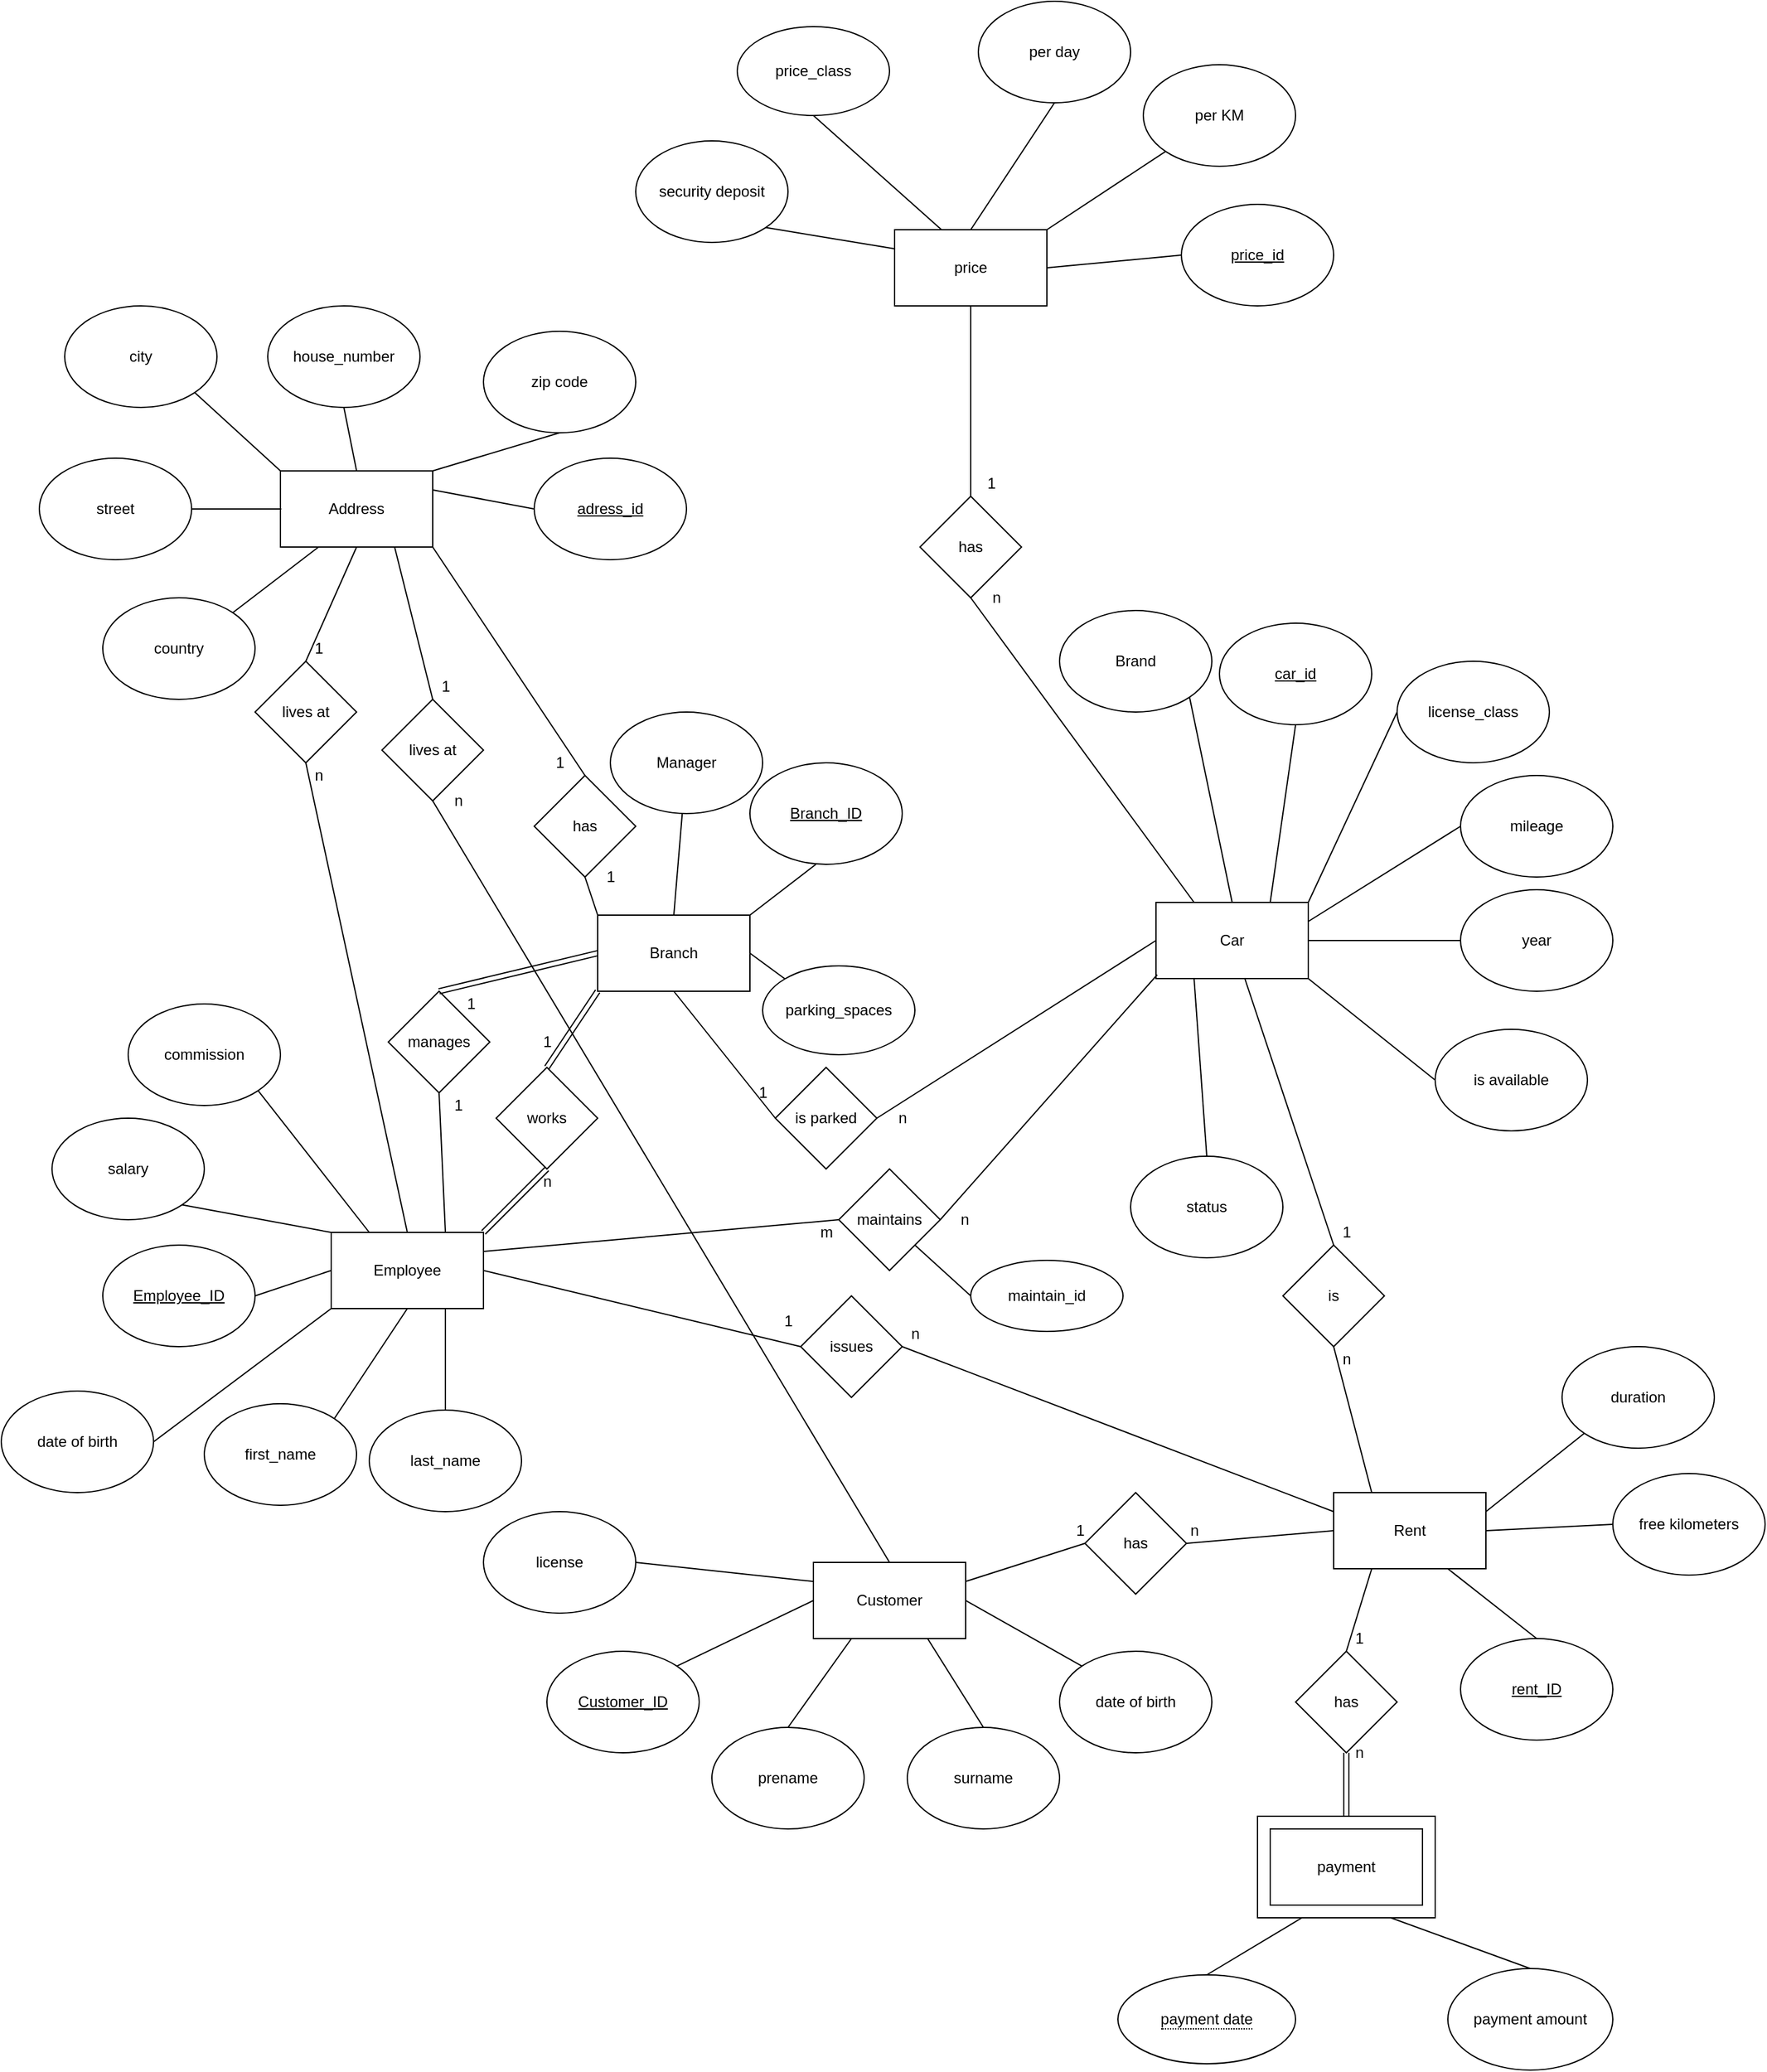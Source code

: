 <mxfile>
    <diagram id="6nmVOqlGoc7F-XEukehm" name="Page-1">
        <mxGraphModel dx="1759" dy="1827" grid="1" gridSize="10" guides="1" tooltips="1" connect="1" arrows="1" fold="1" page="1" pageScale="1" pageWidth="827" pageHeight="1169" math="0" shadow="0">
            <root>
                <mxCell id="0"/>
                <mxCell id="1" parent="0"/>
                <mxCell id="iHAO1y8B95vVcQq13k_9-2" value="" style="rounded=0;whiteSpace=wrap;html=1;" parent="1" vertex="1">
                    <mxGeometry x="620" y="910" width="140" height="80" as="geometry"/>
                </mxCell>
                <mxCell id="l9egmBFNPaogetp_7aR3-1" value="Car" style="rounded=0;whiteSpace=wrap;html=1;" parent="1" vertex="1">
                    <mxGeometry x="540" y="190" width="120" height="60" as="geometry"/>
                </mxCell>
                <mxCell id="l9egmBFNPaogetp_7aR3-2" value="&lt;u&gt;car_id&lt;/u&gt;" style="ellipse;whiteSpace=wrap;html=1;" parent="1" vertex="1">
                    <mxGeometry x="590" y="-30" width="120" height="80" as="geometry"/>
                </mxCell>
                <mxCell id="l9egmBFNPaogetp_7aR3-3" value="" style="endArrow=none;html=1;entryX=0.75;entryY=0;entryDx=0;entryDy=0;exitX=0.5;exitY=1;exitDx=0;exitDy=0;" parent="1" source="l9egmBFNPaogetp_7aR3-2" target="l9egmBFNPaogetp_7aR3-1" edge="1">
                    <mxGeometry width="50" height="50" relative="1" as="geometry">
                        <mxPoint x="390" y="420" as="sourcePoint"/>
                        <mxPoint x="440" y="370" as="targetPoint"/>
                    </mxGeometry>
                </mxCell>
                <mxCell id="l9egmBFNPaogetp_7aR3-4" value="Brand" style="ellipse;whiteSpace=wrap;html=1;" parent="1" vertex="1">
                    <mxGeometry x="464" y="-40" width="120" height="80" as="geometry"/>
                </mxCell>
                <mxCell id="l9egmBFNPaogetp_7aR3-5" value="" style="endArrow=none;html=1;entryX=0.5;entryY=0;entryDx=0;entryDy=0;exitX=1;exitY=1;exitDx=0;exitDy=0;" parent="1" source="l9egmBFNPaogetp_7aR3-4" target="l9egmBFNPaogetp_7aR3-1" edge="1">
                    <mxGeometry width="50" height="50" relative="1" as="geometry">
                        <mxPoint x="250" y="420" as="sourcePoint"/>
                        <mxPoint x="600" y="190" as="targetPoint"/>
                    </mxGeometry>
                </mxCell>
                <mxCell id="l9egmBFNPaogetp_7aR3-6" value="license_class" style="ellipse;whiteSpace=wrap;html=1;" parent="1" vertex="1">
                    <mxGeometry x="730" width="120" height="80" as="geometry"/>
                </mxCell>
                <mxCell id="l9egmBFNPaogetp_7aR3-7" value="is available" style="ellipse;whiteSpace=wrap;html=1;" parent="1" vertex="1">
                    <mxGeometry x="760" y="290" width="120" height="80" as="geometry"/>
                </mxCell>
                <mxCell id="l9egmBFNPaogetp_7aR3-8" value="mileage" style="ellipse;whiteSpace=wrap;html=1;" parent="1" vertex="1">
                    <mxGeometry x="780" y="90" width="120" height="80" as="geometry"/>
                </mxCell>
                <mxCell id="l9egmBFNPaogetp_7aR3-9" value="year" style="ellipse;whiteSpace=wrap;html=1;" parent="1" vertex="1">
                    <mxGeometry x="780" y="180" width="120" height="80" as="geometry"/>
                </mxCell>
                <mxCell id="l9egmBFNPaogetp_7aR3-13" value="" style="endArrow=none;html=1;exitX=0;exitY=0.5;exitDx=0;exitDy=0;entryX=1;entryY=0.25;entryDx=0;entryDy=0;" parent="1" source="l9egmBFNPaogetp_7aR3-8" target="l9egmBFNPaogetp_7aR3-1" edge="1">
                    <mxGeometry width="50" height="50" relative="1" as="geometry">
                        <mxPoint x="470" y="230" as="sourcePoint"/>
                        <mxPoint x="520" y="180" as="targetPoint"/>
                    </mxGeometry>
                </mxCell>
                <mxCell id="l9egmBFNPaogetp_7aR3-15" value="" style="endArrow=none;html=1;exitX=1;exitY=0;exitDx=0;exitDy=0;entryX=0;entryY=0.5;entryDx=0;entryDy=0;" parent="1" source="l9egmBFNPaogetp_7aR3-1" target="l9egmBFNPaogetp_7aR3-6" edge="1">
                    <mxGeometry width="50" height="50" relative="1" as="geometry">
                        <mxPoint x="670" y="200" as="sourcePoint"/>
                        <mxPoint x="720" y="150" as="targetPoint"/>
                    </mxGeometry>
                </mxCell>
                <mxCell id="l9egmBFNPaogetp_7aR3-17" value="" style="endArrow=none;html=1;entryX=0;entryY=0.5;entryDx=0;entryDy=0;exitX=1;exitY=1;exitDx=0;exitDy=0;" parent="1" source="l9egmBFNPaogetp_7aR3-1" target="l9egmBFNPaogetp_7aR3-7" edge="1">
                    <mxGeometry width="50" height="50" relative="1" as="geometry">
                        <mxPoint x="610" y="310" as="sourcePoint"/>
                        <mxPoint x="660" y="260" as="targetPoint"/>
                    </mxGeometry>
                </mxCell>
                <mxCell id="l9egmBFNPaogetp_7aR3-19" value="" style="endArrow=none;html=1;exitX=0;exitY=0.5;exitDx=0;exitDy=0;entryX=1;entryY=0.5;entryDx=0;entryDy=0;" parent="1" source="l9egmBFNPaogetp_7aR3-9" target="l9egmBFNPaogetp_7aR3-1" edge="1">
                    <mxGeometry width="50" height="50" relative="1" as="geometry">
                        <mxPoint x="760" y="230" as="sourcePoint"/>
                        <mxPoint x="700" y="240" as="targetPoint"/>
                    </mxGeometry>
                </mxCell>
                <mxCell id="l9egmBFNPaogetp_7aR3-22" value="Customer" style="rounded=0;whiteSpace=wrap;html=1;" parent="1" vertex="1">
                    <mxGeometry x="270" y="710" width="120" height="60" as="geometry"/>
                </mxCell>
                <mxCell id="l9egmBFNPaogetp_7aR3-24" value="Address" style="rounded=0;whiteSpace=wrap;html=1;" parent="1" vertex="1">
                    <mxGeometry x="-150" y="-150" width="120" height="60" as="geometry"/>
                </mxCell>
                <mxCell id="l9egmBFNPaogetp_7aR3-25" value="lives at" style="rhombus;whiteSpace=wrap;html=1;" parent="1" vertex="1">
                    <mxGeometry x="-70" y="30" width="80" height="80" as="geometry"/>
                </mxCell>
                <mxCell id="l9egmBFNPaogetp_7aR3-26" value="" style="endArrow=none;html=1;exitX=0.75;exitY=1;exitDx=0;exitDy=0;entryX=0.5;entryY=0;entryDx=0;entryDy=0;" parent="1" source="l9egmBFNPaogetp_7aR3-24" target="l9egmBFNPaogetp_7aR3-25" edge="1">
                    <mxGeometry width="50" height="50" relative="1" as="geometry">
                        <mxPoint x="-90" as="sourcePoint"/>
                        <mxPoint x="-40" y="-50" as="targetPoint"/>
                    </mxGeometry>
                </mxCell>
                <mxCell id="l9egmBFNPaogetp_7aR3-27" value="" style="endArrow=none;html=1;entryX=0.5;entryY=1;entryDx=0;entryDy=0;exitX=0.5;exitY=0;exitDx=0;exitDy=0;" parent="1" source="l9egmBFNPaogetp_7aR3-22" target="l9egmBFNPaogetp_7aR3-25" edge="1">
                    <mxGeometry width="50" height="50" relative="1" as="geometry">
                        <mxPoint x="70" y="500" as="sourcePoint"/>
                        <mxPoint x="120" y="450" as="targetPoint"/>
                    </mxGeometry>
                </mxCell>
                <mxCell id="l9egmBFNPaogetp_7aR3-28" value="city" style="ellipse;whiteSpace=wrap;html=1;" parent="1" vertex="1">
                    <mxGeometry x="-320" y="-280" width="120" height="80" as="geometry"/>
                </mxCell>
                <mxCell id="l9egmBFNPaogetp_7aR3-29" value="house_number" style="ellipse;whiteSpace=wrap;html=1;" parent="1" vertex="1">
                    <mxGeometry x="-160" y="-280" width="120" height="80" as="geometry"/>
                </mxCell>
                <mxCell id="l9egmBFNPaogetp_7aR3-30" value="street" style="ellipse;whiteSpace=wrap;html=1;" parent="1" vertex="1">
                    <mxGeometry x="-340" y="-160" width="120" height="80" as="geometry"/>
                </mxCell>
                <mxCell id="l9egmBFNPaogetp_7aR3-31" value="country" style="ellipse;whiteSpace=wrap;html=1;" parent="1" vertex="1">
                    <mxGeometry x="-290" y="-50" width="120" height="80" as="geometry"/>
                </mxCell>
                <mxCell id="l9egmBFNPaogetp_7aR3-32" value="zip code" style="ellipse;whiteSpace=wrap;html=1;" parent="1" vertex="1">
                    <mxGeometry x="10" y="-260" width="120" height="80" as="geometry"/>
                </mxCell>
                <mxCell id="l9egmBFNPaogetp_7aR3-33" value="" style="endArrow=none;html=1;exitX=1;exitY=1;exitDx=0;exitDy=0;entryX=0;entryY=0;entryDx=0;entryDy=0;" parent="1" source="l9egmBFNPaogetp_7aR3-28" target="l9egmBFNPaogetp_7aR3-24" edge="1">
                    <mxGeometry width="50" height="50" relative="1" as="geometry">
                        <mxPoint x="-190" y="-140" as="sourcePoint"/>
                        <mxPoint x="-140" y="-190" as="targetPoint"/>
                    </mxGeometry>
                </mxCell>
                <mxCell id="l9egmBFNPaogetp_7aR3-34" value="" style="endArrow=none;html=1;exitX=0.5;exitY=1;exitDx=0;exitDy=0;entryX=0.5;entryY=0;entryDx=0;entryDy=0;" parent="1" source="l9egmBFNPaogetp_7aR3-29" target="l9egmBFNPaogetp_7aR3-24" edge="1">
                    <mxGeometry width="50" height="50" relative="1" as="geometry">
                        <mxPoint x="20" y="-90" as="sourcePoint"/>
                        <mxPoint x="70" y="-140" as="targetPoint"/>
                    </mxGeometry>
                </mxCell>
                <mxCell id="l9egmBFNPaogetp_7aR3-35" value="" style="endArrow=none;html=1;exitX=1;exitY=0;exitDx=0;exitDy=0;entryX=0.5;entryY=1;entryDx=0;entryDy=0;" parent="1" source="l9egmBFNPaogetp_7aR3-24" target="l9egmBFNPaogetp_7aR3-32" edge="1">
                    <mxGeometry width="50" height="50" relative="1" as="geometry">
                        <mxPoint x="20" y="-90" as="sourcePoint"/>
                        <mxPoint x="70" y="-140" as="targetPoint"/>
                    </mxGeometry>
                </mxCell>
                <mxCell id="l9egmBFNPaogetp_7aR3-36" value="" style="endArrow=none;html=1;" parent="1" source="l9egmBFNPaogetp_7aR3-30" edge="1">
                    <mxGeometry width="50" height="50" relative="1" as="geometry">
                        <mxPoint x="-220" y="-70" as="sourcePoint"/>
                        <mxPoint x="-149.289" y="-120" as="targetPoint"/>
                    </mxGeometry>
                </mxCell>
                <mxCell id="l9egmBFNPaogetp_7aR3-37" value="" style="endArrow=none;html=1;exitX=1;exitY=0;exitDx=0;exitDy=0;entryX=0.25;entryY=1;entryDx=0;entryDy=0;" parent="1" source="l9egmBFNPaogetp_7aR3-31" target="l9egmBFNPaogetp_7aR3-24" edge="1">
                    <mxGeometry width="50" height="50" relative="1" as="geometry">
                        <mxPoint x="-180" y="-30" as="sourcePoint"/>
                        <mxPoint x="-130" y="-80" as="targetPoint"/>
                    </mxGeometry>
                </mxCell>
                <mxCell id="l9egmBFNPaogetp_7aR3-38" value="&lt;u&gt;Customer_ID&lt;/u&gt;" style="ellipse;whiteSpace=wrap;html=1;" parent="1" vertex="1">
                    <mxGeometry x="60" y="780" width="120" height="80" as="geometry"/>
                </mxCell>
                <mxCell id="l9egmBFNPaogetp_7aR3-39" value="" style="endArrow=none;html=1;exitX=1;exitY=0;exitDx=0;exitDy=0;entryX=0;entryY=0.5;entryDx=0;entryDy=0;" parent="1" source="l9egmBFNPaogetp_7aR3-38" target="l9egmBFNPaogetp_7aR3-22" edge="1">
                    <mxGeometry width="50" height="50" relative="1" as="geometry">
                        <mxPoint x="160" y="760" as="sourcePoint"/>
                        <mxPoint x="210" y="710" as="targetPoint"/>
                    </mxGeometry>
                </mxCell>
                <mxCell id="l9egmBFNPaogetp_7aR3-40" value="prename" style="ellipse;whiteSpace=wrap;html=1;" parent="1" vertex="1">
                    <mxGeometry x="190" y="840" width="120" height="80" as="geometry"/>
                </mxCell>
                <mxCell id="l9egmBFNPaogetp_7aR3-41" value="surname" style="ellipse;whiteSpace=wrap;html=1;" parent="1" vertex="1">
                    <mxGeometry x="344" y="840" width="120" height="80" as="geometry"/>
                </mxCell>
                <mxCell id="l9egmBFNPaogetp_7aR3-42" value="date of birth" style="ellipse;whiteSpace=wrap;html=1;" parent="1" vertex="1">
                    <mxGeometry x="464" y="780" width="120" height="80" as="geometry"/>
                </mxCell>
                <mxCell id="l9egmBFNPaogetp_7aR3-43" value="license" style="ellipse;whiteSpace=wrap;html=1;" parent="1" vertex="1">
                    <mxGeometry x="10" y="670" width="120" height="80" as="geometry"/>
                </mxCell>
                <mxCell id="l9egmBFNPaogetp_7aR3-44" value="" style="endArrow=none;html=1;exitX=1;exitY=0.5;exitDx=0;exitDy=0;entryX=0;entryY=0.25;entryDx=0;entryDy=0;" parent="1" source="l9egmBFNPaogetp_7aR3-43" target="l9egmBFNPaogetp_7aR3-22" edge="1">
                    <mxGeometry width="50" height="50" relative="1" as="geometry">
                        <mxPoint x="170" y="740" as="sourcePoint"/>
                        <mxPoint x="220" y="690" as="targetPoint"/>
                    </mxGeometry>
                </mxCell>
                <mxCell id="l9egmBFNPaogetp_7aR3-45" value="" style="endArrow=none;html=1;exitX=0.5;exitY=0;exitDx=0;exitDy=0;entryX=0.25;entryY=1;entryDx=0;entryDy=0;" parent="1" source="l9egmBFNPaogetp_7aR3-40" target="l9egmBFNPaogetp_7aR3-22" edge="1">
                    <mxGeometry width="50" height="50" relative="1" as="geometry">
                        <mxPoint x="270" y="840" as="sourcePoint"/>
                        <mxPoint x="320" y="790" as="targetPoint"/>
                    </mxGeometry>
                </mxCell>
                <mxCell id="l9egmBFNPaogetp_7aR3-46" value="" style="endArrow=none;html=1;entryX=0.75;entryY=1;entryDx=0;entryDy=0;exitX=0.5;exitY=0;exitDx=0;exitDy=0;" parent="1" source="l9egmBFNPaogetp_7aR3-41" target="l9egmBFNPaogetp_7aR3-22" edge="1">
                    <mxGeometry width="50" height="50" relative="1" as="geometry">
                        <mxPoint x="390" y="830" as="sourcePoint"/>
                        <mxPoint x="390" y="770" as="targetPoint"/>
                    </mxGeometry>
                </mxCell>
                <mxCell id="l9egmBFNPaogetp_7aR3-47" value="" style="endArrow=none;html=1;exitX=1;exitY=0.5;exitDx=0;exitDy=0;entryX=0;entryY=0;entryDx=0;entryDy=0;" parent="1" source="l9egmBFNPaogetp_7aR3-22" target="l9egmBFNPaogetp_7aR3-42" edge="1">
                    <mxGeometry width="50" height="50" relative="1" as="geometry">
                        <mxPoint x="430" y="770" as="sourcePoint"/>
                        <mxPoint x="477.574" y="766.716" as="targetPoint"/>
                    </mxGeometry>
                </mxCell>
                <mxCell id="l9egmBFNPaogetp_7aR3-48" value="Employee" style="rounded=0;whiteSpace=wrap;html=1;" parent="1" vertex="1">
                    <mxGeometry x="-110" y="450" width="120" height="60" as="geometry"/>
                </mxCell>
                <mxCell id="l9egmBFNPaogetp_7aR3-49" value="&lt;u&gt;Employee_ID&lt;/u&gt;" style="ellipse;whiteSpace=wrap;html=1;" parent="1" vertex="1">
                    <mxGeometry x="-290" y="460" width="120" height="80" as="geometry"/>
                </mxCell>
                <mxCell id="l9egmBFNPaogetp_7aR3-50" value="" style="endArrow=none;html=1;exitX=0;exitY=0.5;exitDx=0;exitDy=0;entryX=1;entryY=0.5;entryDx=0;entryDy=0;" parent="1" source="l9egmBFNPaogetp_7aR3-48" target="l9egmBFNPaogetp_7aR3-49" edge="1">
                    <mxGeometry width="50" height="50" relative="1" as="geometry">
                        <mxPoint x="770" y="640" as="sourcePoint"/>
                        <mxPoint x="820" y="590" as="targetPoint"/>
                    </mxGeometry>
                </mxCell>
                <mxCell id="l9egmBFNPaogetp_7aR3-51" value="lives at" style="rhombus;whiteSpace=wrap;html=1;" parent="1" vertex="1">
                    <mxGeometry x="-170" width="80" height="80" as="geometry"/>
                </mxCell>
                <mxCell id="l9egmBFNPaogetp_7aR3-53" value="" style="endArrow=none;html=1;exitX=0.5;exitY=0;exitDx=0;exitDy=0;entryX=0.5;entryY=1;entryDx=0;entryDy=0;" parent="1" source="l9egmBFNPaogetp_7aR3-51" target="l9egmBFNPaogetp_7aR3-24" edge="1">
                    <mxGeometry width="50" height="50" relative="1" as="geometry">
                        <mxPoint x="-130" y="-10" as="sourcePoint"/>
                        <mxPoint x="-80" y="-60" as="targetPoint"/>
                    </mxGeometry>
                </mxCell>
                <mxCell id="l9egmBFNPaogetp_7aR3-54" value="" style="endArrow=none;html=1;exitX=0.5;exitY=0;exitDx=0;exitDy=0;entryX=0.5;entryY=1;entryDx=0;entryDy=0;" parent="1" source="l9egmBFNPaogetp_7aR3-48" target="l9egmBFNPaogetp_7aR3-51" edge="1">
                    <mxGeometry width="50" height="50" relative="1" as="geometry">
                        <mxPoint x="-130" y="160" as="sourcePoint"/>
                        <mxPoint x="-70" y="120" as="targetPoint"/>
                    </mxGeometry>
                </mxCell>
                <mxCell id="l9egmBFNPaogetp_7aR3-55" value="first_name" style="ellipse;whiteSpace=wrap;html=1;" parent="1" vertex="1">
                    <mxGeometry x="-210" y="585" width="120" height="80" as="geometry"/>
                </mxCell>
                <mxCell id="l9egmBFNPaogetp_7aR3-56" value="last_name" style="ellipse;whiteSpace=wrap;html=1;" parent="1" vertex="1">
                    <mxGeometry x="-80" y="590" width="120" height="80" as="geometry"/>
                </mxCell>
                <mxCell id="l9egmBFNPaogetp_7aR3-57" value="" style="endArrow=none;html=1;exitX=1;exitY=0;exitDx=0;exitDy=0;entryX=0.5;entryY=1;entryDx=0;entryDy=0;" parent="1" source="l9egmBFNPaogetp_7aR3-55" target="l9egmBFNPaogetp_7aR3-48" edge="1">
                    <mxGeometry width="50" height="50" relative="1" as="geometry">
                        <mxPoint x="-140" y="570" as="sourcePoint"/>
                        <mxPoint x="-90" y="520" as="targetPoint"/>
                    </mxGeometry>
                </mxCell>
                <mxCell id="l9egmBFNPaogetp_7aR3-58" value="" style="endArrow=none;html=1;entryX=0.75;entryY=1;entryDx=0;entryDy=0;exitX=0.5;exitY=0;exitDx=0;exitDy=0;" parent="1" source="l9egmBFNPaogetp_7aR3-56" target="l9egmBFNPaogetp_7aR3-48" edge="1">
                    <mxGeometry width="50" height="50" relative="1" as="geometry">
                        <mxPoint x="-60" y="630" as="sourcePoint"/>
                        <mxPoint x="-20" y="570" as="targetPoint"/>
                    </mxGeometry>
                </mxCell>
                <mxCell id="l9egmBFNPaogetp_7aR3-59" value="status" style="ellipse;whiteSpace=wrap;html=1;" parent="1" vertex="1">
                    <mxGeometry x="520" y="390" width="120" height="80" as="geometry"/>
                </mxCell>
                <mxCell id="l9egmBFNPaogetp_7aR3-60" value="" style="endArrow=none;html=1;entryX=0.25;entryY=1;entryDx=0;entryDy=0;exitX=0.5;exitY=0;exitDx=0;exitDy=0;" parent="1" source="l9egmBFNPaogetp_7aR3-59" target="l9egmBFNPaogetp_7aR3-1" edge="1">
                    <mxGeometry width="50" height="50" relative="1" as="geometry">
                        <mxPoint x="490" y="360" as="sourcePoint"/>
                        <mxPoint x="540" y="310" as="targetPoint"/>
                    </mxGeometry>
                </mxCell>
                <mxCell id="l9egmBFNPaogetp_7aR3-65" value="Branch" style="rounded=0;whiteSpace=wrap;html=1;" parent="1" vertex="1">
                    <mxGeometry x="100" y="200" width="120" height="60" as="geometry"/>
                </mxCell>
                <mxCell id="l9egmBFNPaogetp_7aR3-66" value="&lt;u&gt;Branch_ID&lt;/u&gt;" style="ellipse;whiteSpace=wrap;html=1;" parent="1" vertex="1">
                    <mxGeometry x="220" y="80" width="120" height="80" as="geometry"/>
                </mxCell>
                <mxCell id="l9egmBFNPaogetp_7aR3-67" value="Manager" style="ellipse;whiteSpace=wrap;html=1;" parent="1" vertex="1">
                    <mxGeometry x="110" y="40" width="120" height="80" as="geometry"/>
                </mxCell>
                <mxCell id="l9egmBFNPaogetp_7aR3-68" value="has" style="rhombus;whiteSpace=wrap;html=1;" parent="1" vertex="1">
                    <mxGeometry x="50" y="90" width="80" height="80" as="geometry"/>
                </mxCell>
                <mxCell id="l9egmBFNPaogetp_7aR3-70" value="" style="endArrow=none;html=1;exitX=1;exitY=1;exitDx=0;exitDy=0;entryX=0.5;entryY=0;entryDx=0;entryDy=0;" parent="1" source="l9egmBFNPaogetp_7aR3-24" target="l9egmBFNPaogetp_7aR3-68" edge="1">
                    <mxGeometry width="50" height="50" relative="1" as="geometry">
                        <mxPoint x="140" as="sourcePoint"/>
                        <mxPoint x="190" y="-50" as="targetPoint"/>
                    </mxGeometry>
                </mxCell>
                <mxCell id="l9egmBFNPaogetp_7aR3-71" value="" style="endArrow=none;html=1;entryX=0.433;entryY=1;entryDx=0;entryDy=0;entryPerimeter=0;exitX=1;exitY=0;exitDx=0;exitDy=0;" parent="1" source="l9egmBFNPaogetp_7aR3-65" target="l9egmBFNPaogetp_7aR3-66" edge="1">
                    <mxGeometry width="50" height="50" relative="1" as="geometry">
                        <mxPoint x="260" y="250" as="sourcePoint"/>
                        <mxPoint x="310" y="200" as="targetPoint"/>
                    </mxGeometry>
                </mxCell>
                <mxCell id="l9egmBFNPaogetp_7aR3-72" value="" style="endArrow=none;html=1;exitX=0.5;exitY=0;exitDx=0;exitDy=0;" parent="1" source="l9egmBFNPaogetp_7aR3-65" target="l9egmBFNPaogetp_7aR3-67" edge="1">
                    <mxGeometry width="50" height="50" relative="1" as="geometry">
                        <mxPoint x="40" y="220" as="sourcePoint"/>
                        <mxPoint x="90" y="170" as="targetPoint"/>
                    </mxGeometry>
                </mxCell>
                <mxCell id="l9egmBFNPaogetp_7aR3-73" value="is parked" style="rhombus;whiteSpace=wrap;html=1;" parent="1" vertex="1">
                    <mxGeometry x="240" y="320" width="80" height="80" as="geometry"/>
                </mxCell>
                <mxCell id="l9egmBFNPaogetp_7aR3-76" value="Rent" style="rounded=0;whiteSpace=wrap;html=1;" parent="1" vertex="1">
                    <mxGeometry x="680" y="655" width="120" height="60" as="geometry"/>
                </mxCell>
                <mxCell id="l9egmBFNPaogetp_7aR3-77" value="&lt;u&gt;rent_ID&lt;/u&gt;" style="ellipse;whiteSpace=wrap;html=1;" parent="1" vertex="1">
                    <mxGeometry x="780" y="770" width="120" height="80" as="geometry"/>
                </mxCell>
                <mxCell id="l9egmBFNPaogetp_7aR3-78" value="free kilometers" style="ellipse;whiteSpace=wrap;html=1;" parent="1" vertex="1">
                    <mxGeometry x="900" y="640" width="120" height="80" as="geometry"/>
                </mxCell>
                <mxCell id="l9egmBFNPaogetp_7aR3-80" value="duration" style="ellipse;whiteSpace=wrap;html=1;" parent="1" vertex="1">
                    <mxGeometry x="860" y="540" width="120" height="80" as="geometry"/>
                </mxCell>
                <mxCell id="l9egmBFNPaogetp_7aR3-83" value="" style="endArrow=none;html=1;entryX=0.75;entryY=1;entryDx=0;entryDy=0;exitX=0.5;exitY=0;exitDx=0;exitDy=0;" parent="1" source="l9egmBFNPaogetp_7aR3-77" target="l9egmBFNPaogetp_7aR3-76" edge="1">
                    <mxGeometry width="50" height="50" relative="1" as="geometry">
                        <mxPoint x="740" y="790" as="sourcePoint"/>
                        <mxPoint x="775" y="725" as="targetPoint"/>
                    </mxGeometry>
                </mxCell>
                <mxCell id="l9egmBFNPaogetp_7aR3-85" value="" style="endArrow=none;html=1;exitX=1;exitY=0.5;exitDx=0;exitDy=0;entryX=0;entryY=0.5;entryDx=0;entryDy=0;" parent="1" source="l9egmBFNPaogetp_7aR3-76" target="l9egmBFNPaogetp_7aR3-78" edge="1">
                    <mxGeometry width="50" height="50" relative="1" as="geometry">
                        <mxPoint x="810" y="685" as="sourcePoint"/>
                        <mxPoint x="870" y="670" as="targetPoint"/>
                    </mxGeometry>
                </mxCell>
                <mxCell id="l9egmBFNPaogetp_7aR3-86" value="" style="endArrow=none;html=1;exitX=1;exitY=0.25;exitDx=0;exitDy=0;entryX=0;entryY=1;entryDx=0;entryDy=0;" parent="1" source="l9egmBFNPaogetp_7aR3-76" target="l9egmBFNPaogetp_7aR3-80" edge="1">
                    <mxGeometry width="50" height="50" relative="1" as="geometry">
                        <mxPoint x="810" y="665" as="sourcePoint"/>
                        <mxPoint x="870" y="620" as="targetPoint"/>
                    </mxGeometry>
                </mxCell>
                <mxCell id="ZUZz8ysNRbyNZvEP5m1B-1" value="&lt;u&gt;adress_id&lt;/u&gt;" style="ellipse;whiteSpace=wrap;html=1;" parent="1" vertex="1">
                    <mxGeometry x="50" y="-160" width="120" height="80" as="geometry"/>
                </mxCell>
                <mxCell id="ZUZz8ysNRbyNZvEP5m1B-2" value="" style="endArrow=none;html=1;exitX=1;exitY=0.25;exitDx=0;exitDy=0;entryX=0;entryY=0.5;entryDx=0;entryDy=0;" parent="1" source="l9egmBFNPaogetp_7aR3-24" target="ZUZz8ysNRbyNZvEP5m1B-1" edge="1">
                    <mxGeometry width="50" height="50" relative="1" as="geometry">
                        <mxPoint x="-10" y="-10" as="sourcePoint"/>
                        <mxPoint x="40" y="-60" as="targetPoint"/>
                    </mxGeometry>
                </mxCell>
                <mxCell id="ZUZz8ysNRbyNZvEP5m1B-8" value="n" style="text;html=1;align=center;verticalAlign=middle;resizable=0;points=[];autosize=1;" parent="1" vertex="1">
                    <mxGeometry x="330" y="350" width="20" height="20" as="geometry"/>
                </mxCell>
                <mxCell id="ZUZz8ysNRbyNZvEP5m1B-9" value="1" style="text;html=1;align=center;verticalAlign=middle;resizable=0;points=[];autosize=1;" parent="1" vertex="1">
                    <mxGeometry x="220" y="330" width="20" height="20" as="geometry"/>
                </mxCell>
                <mxCell id="ZUZz8ysNRbyNZvEP5m1B-10" value="1" style="text;html=1;align=center;verticalAlign=middle;resizable=0;points=[];autosize=1;" parent="1" vertex="1">
                    <mxGeometry x="60" y="70" width="20" height="20" as="geometry"/>
                </mxCell>
                <mxCell id="ZUZz8ysNRbyNZvEP5m1B-11" value="1" style="text;html=1;align=center;verticalAlign=middle;resizable=0;points=[];autosize=1;" parent="1" vertex="1">
                    <mxGeometry x="100" y="160" width="20" height="20" as="geometry"/>
                </mxCell>
                <mxCell id="ZUZz8ysNRbyNZvEP5m1B-14" value="n" style="text;html=1;align=center;verticalAlign=middle;resizable=0;points=[];autosize=1;" parent="1" vertex="1">
                    <mxGeometry x="-130" y="80" width="20" height="20" as="geometry"/>
                </mxCell>
                <mxCell id="ZUZz8ysNRbyNZvEP5m1B-15" value="1" style="text;html=1;align=center;verticalAlign=middle;resizable=0;points=[];autosize=1;" parent="1" vertex="1">
                    <mxGeometry x="-130" y="-20" width="20" height="20" as="geometry"/>
                </mxCell>
                <mxCell id="ZUZz8ysNRbyNZvEP5m1B-16" value="n" style="text;html=1;align=center;verticalAlign=middle;resizable=0;points=[];autosize=1;" parent="1" vertex="1">
                    <mxGeometry x="-20" y="100" width="20" height="20" as="geometry"/>
                </mxCell>
                <mxCell id="ZUZz8ysNRbyNZvEP5m1B-17" value="1" style="text;html=1;align=center;verticalAlign=middle;resizable=0;points=[];autosize=1;" parent="1" vertex="1">
                    <mxGeometry x="-30" y="10" width="20" height="20" as="geometry"/>
                </mxCell>
                <mxCell id="ZUZz8ysNRbyNZvEP5m1B-28" value="" style="endArrow=none;html=1;" parent="1" target="l9egmBFNPaogetp_7aR3-1" edge="1">
                    <mxGeometry width="50" height="50" relative="1" as="geometry">
                        <mxPoint x="680" y="460" as="sourcePoint"/>
                        <mxPoint x="680" y="300" as="targetPoint"/>
                    </mxGeometry>
                </mxCell>
                <mxCell id="ZUZz8ysNRbyNZvEP5m1B-29" value="is" style="rhombus;whiteSpace=wrap;html=1;rounded=0;shadow=0;glass=0;sketch=0;" parent="1" vertex="1">
                    <mxGeometry x="640" y="460" width="80" height="80" as="geometry"/>
                </mxCell>
                <mxCell id="ZUZz8ysNRbyNZvEP5m1B-30" value="" style="endArrow=none;html=1;entryX=0.5;entryY=1;entryDx=0;entryDy=0;exitX=0.25;exitY=0;exitDx=0;exitDy=0;" parent="1" source="l9egmBFNPaogetp_7aR3-76" target="ZUZz8ysNRbyNZvEP5m1B-29" edge="1">
                    <mxGeometry width="50" height="50" relative="1" as="geometry">
                        <mxPoint x="705" y="645" as="sourcePoint"/>
                        <mxPoint x="730" y="580" as="targetPoint"/>
                    </mxGeometry>
                </mxCell>
                <mxCell id="ZUZz8ysNRbyNZvEP5m1B-31" value="n" style="text;html=1;align=center;verticalAlign=middle;resizable=0;points=[];autosize=1;" parent="1" vertex="1">
                    <mxGeometry x="680" y="540" width="20" height="20" as="geometry"/>
                </mxCell>
                <mxCell id="ZUZz8ysNRbyNZvEP5m1B-32" value="1" style="text;html=1;align=center;verticalAlign=middle;resizable=0;points=[];autosize=1;" parent="1" vertex="1">
                    <mxGeometry x="680" y="440" width="20" height="20" as="geometry"/>
                </mxCell>
                <mxCell id="ZUZz8ysNRbyNZvEP5m1B-35" value="issues" style="rhombus;whiteSpace=wrap;html=1;rounded=0;shadow=0;glass=0;sketch=0;" parent="1" vertex="1">
                    <mxGeometry x="260" y="500" width="80" height="80" as="geometry"/>
                </mxCell>
                <mxCell id="ZUZz8ysNRbyNZvEP5m1B-36" value="" style="endArrow=none;html=1;exitX=1;exitY=0.5;exitDx=0;exitDy=0;entryX=0;entryY=0.5;entryDx=0;entryDy=0;" parent="1" source="l9egmBFNPaogetp_7aR3-48" target="ZUZz8ysNRbyNZvEP5m1B-35" edge="1">
                    <mxGeometry width="50" height="50" relative="1" as="geometry">
                        <mxPoint x="100" y="600" as="sourcePoint"/>
                        <mxPoint x="150" y="550" as="targetPoint"/>
                    </mxGeometry>
                </mxCell>
                <mxCell id="ZUZz8ysNRbyNZvEP5m1B-37" value="" style="endArrow=none;html=1;exitX=1;exitY=0.5;exitDx=0;exitDy=0;entryX=0;entryY=0.25;entryDx=0;entryDy=0;" parent="1" source="ZUZz8ysNRbyNZvEP5m1B-35" target="l9egmBFNPaogetp_7aR3-76" edge="1">
                    <mxGeometry width="50" height="50" relative="1" as="geometry">
                        <mxPoint x="390" y="610" as="sourcePoint"/>
                        <mxPoint x="670" y="665" as="targetPoint"/>
                    </mxGeometry>
                </mxCell>
                <mxCell id="ZUZz8ysNRbyNZvEP5m1B-38" value="1" style="text;html=1;align=center;verticalAlign=middle;resizable=0;points=[];autosize=1;" parent="1" vertex="1">
                    <mxGeometry x="240" y="510" width="20" height="20" as="geometry"/>
                </mxCell>
                <mxCell id="ZUZz8ysNRbyNZvEP5m1B-39" value="n" style="text;html=1;align=center;verticalAlign=middle;resizable=0;points=[];autosize=1;" parent="1" vertex="1">
                    <mxGeometry x="340" y="520" width="20" height="20" as="geometry"/>
                </mxCell>
                <mxCell id="ZUZz8ysNRbyNZvEP5m1B-40" value="" style="endArrow=none;html=1;exitX=0;exitY=0.5;exitDx=0;exitDy=0;entryX=0.5;entryY=1;entryDx=0;entryDy=0;" parent="1" source="l9egmBFNPaogetp_7aR3-73" target="l9egmBFNPaogetp_7aR3-65" edge="1">
                    <mxGeometry width="50" height="50" relative="1" as="geometry">
                        <mxPoint x="150" y="320" as="sourcePoint"/>
                        <mxPoint x="200" y="270" as="targetPoint"/>
                    </mxGeometry>
                </mxCell>
                <mxCell id="ZUZz8ysNRbyNZvEP5m1B-42" value="" style="endArrow=none;html=1;entryX=0.5;entryY=1;entryDx=0;entryDy=0;exitX=0;exitY=0;exitDx=0;exitDy=0;" parent="1" source="l9egmBFNPaogetp_7aR3-65" target="l9egmBFNPaogetp_7aR3-68" edge="1">
                    <mxGeometry width="50" height="50" relative="1" as="geometry">
                        <mxPoint x="50" y="250" as="sourcePoint"/>
                        <mxPoint x="100" y="200" as="targetPoint"/>
                    </mxGeometry>
                </mxCell>
                <mxCell id="ZUZz8ysNRbyNZvEP5m1B-43" value="works" style="rhombus;whiteSpace=wrap;html=1;rounded=0;shadow=0;glass=0;sketch=0;" parent="1" vertex="1">
                    <mxGeometry x="20" y="320" width="80" height="80" as="geometry"/>
                </mxCell>
                <mxCell id="ZUZz8ysNRbyNZvEP5m1B-46" value="n" style="text;html=1;align=center;verticalAlign=middle;resizable=0;points=[];autosize=1;" parent="1" vertex="1">
                    <mxGeometry x="50" y="400" width="20" height="20" as="geometry"/>
                </mxCell>
                <mxCell id="ZUZz8ysNRbyNZvEP5m1B-47" value="1" style="text;html=1;align=center;verticalAlign=middle;resizable=0;points=[];autosize=1;" parent="1" vertex="1">
                    <mxGeometry x="50" y="290" width="20" height="20" as="geometry"/>
                </mxCell>
                <mxCell id="l3lUAjFJ3P5t8_1JMIWJ-1" value="has" style="rhombus;whiteSpace=wrap;html=1;" parent="1" vertex="1">
                    <mxGeometry x="354" y="-130" width="80" height="80" as="geometry"/>
                </mxCell>
                <mxCell id="l3lUAjFJ3P5t8_1JMIWJ-2" value="" style="endArrow=none;html=1;entryX=0.5;entryY=1;entryDx=0;entryDy=0;exitX=0.25;exitY=0;exitDx=0;exitDy=0;" parent="1" source="l9egmBFNPaogetp_7aR3-1" target="l3lUAjFJ3P5t8_1JMIWJ-1" edge="1">
                    <mxGeometry width="50" height="50" relative="1" as="geometry">
                        <mxPoint x="410" y="50" as="sourcePoint"/>
                        <mxPoint x="460" as="targetPoint"/>
                    </mxGeometry>
                </mxCell>
                <mxCell id="l3lUAjFJ3P5t8_1JMIWJ-3" value="" style="endArrow=none;html=1;exitX=0.5;exitY=0;exitDx=0;exitDy=0;" parent="1" source="l3lUAjFJ3P5t8_1JMIWJ-1" edge="1">
                    <mxGeometry width="50" height="50" relative="1" as="geometry">
                        <mxPoint x="400" y="-140" as="sourcePoint"/>
                        <mxPoint x="394" y="-280" as="targetPoint"/>
                    </mxGeometry>
                </mxCell>
                <mxCell id="l3lUAjFJ3P5t8_1JMIWJ-4" value="price" style="rounded=0;whiteSpace=wrap;html=1;" parent="1" vertex="1">
                    <mxGeometry x="334" y="-340" width="120" height="60" as="geometry"/>
                </mxCell>
                <mxCell id="l3lUAjFJ3P5t8_1JMIWJ-5" value="&lt;u&gt;price_id&lt;/u&gt;" style="ellipse;whiteSpace=wrap;html=1;" parent="1" vertex="1">
                    <mxGeometry x="560" y="-360" width="120" height="80" as="geometry"/>
                </mxCell>
                <mxCell id="l3lUAjFJ3P5t8_1JMIWJ-6" value="" style="endArrow=none;html=1;exitX=1;exitY=0.5;exitDx=0;exitDy=0;entryX=0;entryY=0.5;entryDx=0;entryDy=0;" parent="1" source="l3lUAjFJ3P5t8_1JMIWJ-4" target="l3lUAjFJ3P5t8_1JMIWJ-5" edge="1">
                    <mxGeometry width="50" height="50" relative="1" as="geometry">
                        <mxPoint x="470" y="-310" as="sourcePoint"/>
                        <mxPoint x="540" y="-260" as="targetPoint"/>
                    </mxGeometry>
                </mxCell>
                <mxCell id="l3lUAjFJ3P5t8_1JMIWJ-8" value="per day" style="ellipse;whiteSpace=wrap;html=1;" parent="1" vertex="1">
                    <mxGeometry x="400" y="-520" width="120" height="80" as="geometry"/>
                </mxCell>
                <mxCell id="l3lUAjFJ3P5t8_1JMIWJ-9" value="" style="endArrow=none;html=1;entryX=0.5;entryY=1;entryDx=0;entryDy=0;exitX=0.5;exitY=0;exitDx=0;exitDy=0;" parent="1" source="l3lUAjFJ3P5t8_1JMIWJ-4" target="l3lUAjFJ3P5t8_1JMIWJ-8" edge="1">
                    <mxGeometry width="50" height="50" relative="1" as="geometry">
                        <mxPoint x="400" y="-350" as="sourcePoint"/>
                        <mxPoint x="400" y="-420" as="targetPoint"/>
                    </mxGeometry>
                </mxCell>
                <mxCell id="l3lUAjFJ3P5t8_1JMIWJ-11" value="" style="endArrow=none;html=1;entryX=0;entryY=0;entryDx=0;entryDy=0;exitX=1;exitY=1;exitDx=0;exitDy=0;" parent="1" source="l3lUAjFJ3P5t8_1JMIWJ-12" target="l9egmBFNPaogetp_7aR3-48" edge="1">
                    <mxGeometry width="50" height="50" relative="1" as="geometry">
                        <mxPoint x="-210" y="410" as="sourcePoint"/>
                        <mxPoint x="-160" y="380" as="targetPoint"/>
                    </mxGeometry>
                </mxCell>
                <mxCell id="l3lUAjFJ3P5t8_1JMIWJ-12" value="salary" style="ellipse;whiteSpace=wrap;html=1;" parent="1" vertex="1">
                    <mxGeometry x="-330" y="360" width="120" height="80" as="geometry"/>
                </mxCell>
                <mxCell id="l3lUAjFJ3P5t8_1JMIWJ-13" value="" style="endArrow=none;html=1;entryX=0.25;entryY=0;entryDx=0;entryDy=0;exitX=1;exitY=1;exitDx=0;exitDy=0;" parent="1" source="l3lUAjFJ3P5t8_1JMIWJ-14" target="l9egmBFNPaogetp_7aR3-48" edge="1">
                    <mxGeometry width="50" height="50" relative="1" as="geometry">
                        <mxPoint x="-180" y="350" as="sourcePoint"/>
                        <mxPoint x="-120" y="420" as="targetPoint"/>
                    </mxGeometry>
                </mxCell>
                <mxCell id="l3lUAjFJ3P5t8_1JMIWJ-14" value="commission" style="ellipse;whiteSpace=wrap;html=1;" parent="1" vertex="1">
                    <mxGeometry x="-270" y="270" width="120" height="80" as="geometry"/>
                </mxCell>
                <mxCell id="l3lUAjFJ3P5t8_1JMIWJ-15" value="" style="endArrow=none;html=1;entryX=0;entryY=1;entryDx=0;entryDy=0;exitX=1;exitY=0.5;exitDx=0;exitDy=0;" parent="1" source="l3lUAjFJ3P5t8_1JMIWJ-16" target="l9egmBFNPaogetp_7aR3-48" edge="1">
                    <mxGeometry width="50" height="50" relative="1" as="geometry">
                        <mxPoint x="-250" y="600" as="sourcePoint"/>
                        <mxPoint x="-200" y="550" as="targetPoint"/>
                    </mxGeometry>
                </mxCell>
                <mxCell id="l3lUAjFJ3P5t8_1JMIWJ-16" value="date of birth" style="ellipse;whiteSpace=wrap;html=1;" parent="1" vertex="1">
                    <mxGeometry x="-370" y="575" width="120" height="80" as="geometry"/>
                </mxCell>
                <mxCell id="l3lUAjFJ3P5t8_1JMIWJ-19" value="n" style="text;html=1;align=center;verticalAlign=middle;resizable=0;points=[];autosize=1;" parent="1" vertex="1">
                    <mxGeometry x="404" y="-60" width="20" height="20" as="geometry"/>
                </mxCell>
                <mxCell id="l3lUAjFJ3P5t8_1JMIWJ-20" value="1" style="text;html=1;align=center;verticalAlign=middle;resizable=0;points=[];autosize=1;" parent="1" vertex="1">
                    <mxGeometry x="400" y="-150" width="20" height="20" as="geometry"/>
                </mxCell>
                <mxCell id="l3lUAjFJ3P5t8_1JMIWJ-21" value="price_class" style="ellipse;whiteSpace=wrap;html=1;" parent="1" vertex="1">
                    <mxGeometry x="210" y="-500" width="120" height="70" as="geometry"/>
                </mxCell>
                <mxCell id="l3lUAjFJ3P5t8_1JMIWJ-22" value="" style="endArrow=none;html=1;entryX=0.5;entryY=1;entryDx=0;entryDy=0;exitX=0.308;exitY=0;exitDx=0;exitDy=0;exitPerimeter=0;" parent="1" source="l3lUAjFJ3P5t8_1JMIWJ-4" target="l3lUAjFJ3P5t8_1JMIWJ-21" edge="1">
                    <mxGeometry width="50" height="50" relative="1" as="geometry">
                        <mxPoint x="357.5" y="-350" as="sourcePoint"/>
                        <mxPoint x="320" y="-400" as="targetPoint"/>
                    </mxGeometry>
                </mxCell>
                <mxCell id="l3lUAjFJ3P5t8_1JMIWJ-23" value="per KM" style="ellipse;whiteSpace=wrap;html=1;" parent="1" vertex="1">
                    <mxGeometry x="530" y="-470" width="120" height="80" as="geometry"/>
                </mxCell>
                <mxCell id="l3lUAjFJ3P5t8_1JMIWJ-24" value="" style="endArrow=none;html=1;entryX=0;entryY=1;entryDx=0;entryDy=0;exitX=1;exitY=0;exitDx=0;exitDy=0;" parent="1" source="l3lUAjFJ3P5t8_1JMIWJ-4" target="l3lUAjFJ3P5t8_1JMIWJ-23" edge="1">
                    <mxGeometry width="50" height="50" relative="1" as="geometry">
                        <mxPoint x="470" y="-350" as="sourcePoint"/>
                        <mxPoint x="530" y="-390" as="targetPoint"/>
                    </mxGeometry>
                </mxCell>
                <mxCell id="l3lUAjFJ3P5t8_1JMIWJ-25" value="security deposit" style="ellipse;whiteSpace=wrap;html=1;" parent="1" vertex="1">
                    <mxGeometry x="130" y="-410" width="120" height="80" as="geometry"/>
                </mxCell>
                <mxCell id="l3lUAjFJ3P5t8_1JMIWJ-26" value="" style="endArrow=none;html=1;entryX=1;entryY=1;entryDx=0;entryDy=0;exitX=0;exitY=0.25;exitDx=0;exitDy=0;" parent="1" source="l3lUAjFJ3P5t8_1JMIWJ-4" target="l3lUAjFJ3P5t8_1JMIWJ-25" edge="1">
                    <mxGeometry width="50" height="50" relative="1" as="geometry">
                        <mxPoint x="320" y="-330" as="sourcePoint"/>
                        <mxPoint x="310" y="-280" as="targetPoint"/>
                    </mxGeometry>
                </mxCell>
                <mxCell id="l3lUAjFJ3P5t8_1JMIWJ-27" value="parking_spaces" style="ellipse;whiteSpace=wrap;html=1;" parent="1" vertex="1">
                    <mxGeometry x="230" y="240" width="120" height="70" as="geometry"/>
                </mxCell>
                <mxCell id="l3lUAjFJ3P5t8_1JMIWJ-28" value="" style="endArrow=none;html=1;exitX=1;exitY=0.5;exitDx=0;exitDy=0;entryX=0;entryY=0;entryDx=0;entryDy=0;" parent="1" source="l9egmBFNPaogetp_7aR3-65" target="l3lUAjFJ3P5t8_1JMIWJ-27" edge="1">
                    <mxGeometry width="50" height="50" relative="1" as="geometry">
                        <mxPoint x="250" y="250" as="sourcePoint"/>
                        <mxPoint x="300" y="200" as="targetPoint"/>
                    </mxGeometry>
                </mxCell>
                <mxCell id="iHAO1y8B95vVcQq13k_9-1" value="payment" style="rounded=0;whiteSpace=wrap;html=1;" parent="1" vertex="1">
                    <mxGeometry x="630" y="920" width="120" height="60" as="geometry"/>
                </mxCell>
                <mxCell id="iHAO1y8B95vVcQq13k_9-3" value="has" style="rhombus;whiteSpace=wrap;html=1;" parent="1" vertex="1">
                    <mxGeometry x="650" y="780" width="80" height="80" as="geometry"/>
                </mxCell>
                <mxCell id="iHAO1y8B95vVcQq13k_9-5" value="" style="endArrow=none;html=1;entryX=0.25;entryY=1;entryDx=0;entryDy=0;exitX=0.5;exitY=0;exitDx=0;exitDy=0;" parent="1" source="iHAO1y8B95vVcQq13k_9-3" target="l9egmBFNPaogetp_7aR3-76" edge="1">
                    <mxGeometry width="50" height="50" relative="1" as="geometry">
                        <mxPoint x="720" y="770" as="sourcePoint"/>
                        <mxPoint x="705" y="725" as="targetPoint"/>
                    </mxGeometry>
                </mxCell>
                <mxCell id="iHAO1y8B95vVcQq13k_9-6" value="1" style="text;html=1;align=center;verticalAlign=middle;resizable=0;points=[];autosize=1;strokeColor=none;" parent="1" vertex="1">
                    <mxGeometry x="690" y="760" width="20" height="20" as="geometry"/>
                </mxCell>
                <mxCell id="iHAO1y8B95vVcQq13k_9-7" value="n" style="text;html=1;align=center;verticalAlign=middle;resizable=0;points=[];autosize=1;strokeColor=none;" parent="1" vertex="1">
                    <mxGeometry x="690" y="850" width="20" height="20" as="geometry"/>
                </mxCell>
                <mxCell id="iHAO1y8B95vVcQq13k_9-9" value="" style="endArrow=none;html=1;entryX=0.25;entryY=1;entryDx=0;entryDy=0;exitX=0.5;exitY=0;exitDx=0;exitDy=0;" parent="1" source="fejI6KJ4Bnp3OeD6wLqf-1" target="iHAO1y8B95vVcQq13k_9-2" edge="1">
                    <mxGeometry width="50" height="50" relative="1" as="geometry">
                        <mxPoint x="560" y="1030" as="sourcePoint"/>
                        <mxPoint x="770" y="1030" as="targetPoint"/>
                    </mxGeometry>
                </mxCell>
                <mxCell id="iHAO1y8B95vVcQq13k_9-10" value="payment amount" style="ellipse;whiteSpace=wrap;html=1;" parent="1" vertex="1">
                    <mxGeometry x="770" y="1030" width="130" height="80" as="geometry"/>
                </mxCell>
                <mxCell id="iHAO1y8B95vVcQq13k_9-11" value="" style="endArrow=none;html=1;entryX=0.75;entryY=1;entryDx=0;entryDy=0;exitX=0.5;exitY=0;exitDx=0;exitDy=0;" parent="1" source="iHAO1y8B95vVcQq13k_9-10" target="iHAO1y8B95vVcQq13k_9-2" edge="1">
                    <mxGeometry width="50" height="50" relative="1" as="geometry">
                        <mxPoint x="680" y="1060" as="sourcePoint"/>
                        <mxPoint x="730" y="1010" as="targetPoint"/>
                    </mxGeometry>
                </mxCell>
                <mxCell id="fejI6KJ4Bnp3OeD6wLqf-1" value="&lt;span style=&quot;border-bottom: 1px dotted&quot;&gt;payment date&lt;/span&gt;" style="ellipse;whiteSpace=wrap;html=1;align=center;" parent="1" vertex="1">
                    <mxGeometry x="510" y="1035" width="140" height="70" as="geometry"/>
                </mxCell>
                <mxCell id="fejI6KJ4Bnp3OeD6wLqf-2" value="" style="shape=link;html=1;rounded=0;exitX=0;exitY=1;exitDx=0;exitDy=0;entryX=0.5;entryY=0;entryDx=0;entryDy=0;" parent="1" source="l9egmBFNPaogetp_7aR3-65" target="ZUZz8ysNRbyNZvEP5m1B-43" edge="1">
                    <mxGeometry relative="1" as="geometry">
                        <mxPoint x="220" y="420" as="sourcePoint"/>
                        <mxPoint x="380" y="420" as="targetPoint"/>
                    </mxGeometry>
                </mxCell>
                <mxCell id="fejI6KJ4Bnp3OeD6wLqf-5" value="" style="shape=link;html=1;rounded=0;entryX=0.5;entryY=1;entryDx=0;entryDy=0;exitX=0.5;exitY=0;exitDx=0;exitDy=0;" parent="1" source="iHAO1y8B95vVcQq13k_9-2" target="iHAO1y8B95vVcQq13k_9-3" edge="1">
                    <mxGeometry relative="1" as="geometry">
                        <mxPoint x="550" y="900" as="sourcePoint"/>
                        <mxPoint x="660" y="880" as="targetPoint"/>
                    </mxGeometry>
                </mxCell>
                <mxCell id="fejI6KJ4Bnp3OeD6wLqf-7" value="" style="shape=link;html=1;rounded=0;exitX=1;exitY=0;exitDx=0;exitDy=0;entryX=0.5;entryY=1;entryDx=0;entryDy=0;" parent="1" source="l9egmBFNPaogetp_7aR3-48" target="ZUZz8ysNRbyNZvEP5m1B-43" edge="1">
                    <mxGeometry relative="1" as="geometry">
                        <mxPoint x="220" y="520" as="sourcePoint"/>
                        <mxPoint x="380" y="520" as="targetPoint"/>
                    </mxGeometry>
                </mxCell>
                <mxCell id="2" value="manages" style="rhombus;whiteSpace=wrap;html=1;rounded=0;shadow=0;glass=0;sketch=0;" parent="1" vertex="1">
                    <mxGeometry x="-65" y="260" width="80" height="80" as="geometry"/>
                </mxCell>
                <mxCell id="3" value="1" style="text;html=1;align=center;verticalAlign=middle;resizable=0;points=[];autosize=1;" parent="1" vertex="1">
                    <mxGeometry x="-20" y="340" width="20" height="20" as="geometry"/>
                </mxCell>
                <mxCell id="7" value="" style="shape=link;html=1;rounded=0;exitX=0.5;exitY=0;exitDx=0;exitDy=0;entryX=0;entryY=0.5;entryDx=0;entryDy=0;" parent="1" source="2" target="l9egmBFNPaogetp_7aR3-65" edge="1">
                    <mxGeometry relative="1" as="geometry">
                        <mxPoint x="-16.96" y="458.98" as="sourcePoint"/>
                        <mxPoint x="-15" y="350" as="targetPoint"/>
                    </mxGeometry>
                </mxCell>
                <mxCell id="8" value="1" style="text;html=1;align=center;verticalAlign=middle;resizable=0;points=[];autosize=1;" parent="1" vertex="1">
                    <mxGeometry x="-10" y="260" width="20" height="20" as="geometry"/>
                </mxCell>
                <mxCell id="15" value="maintains" style="rhombus;whiteSpace=wrap;html=1;rounded=0;shadow=0;glass=0;sketch=0;" parent="1" vertex="1">
                    <mxGeometry x="290" y="400" width="80" height="80" as="geometry"/>
                </mxCell>
                <mxCell id="17" value="" style="endArrow=none;html=1;exitX=1;exitY=0.25;exitDx=0;exitDy=0;entryX=0;entryY=0.5;entryDx=0;entryDy=0;" parent="1" source="l9egmBFNPaogetp_7aR3-48" target="15" edge="1">
                    <mxGeometry width="50" height="50" relative="1" as="geometry">
                        <mxPoint x="15" y="460" as="sourcePoint"/>
                        <mxPoint x="265" y="520" as="targetPoint"/>
                    </mxGeometry>
                </mxCell>
                <mxCell id="19" value="" style="endArrow=none;html=1;exitX=1;exitY=0.5;exitDx=0;exitDy=0;entryX=0.008;entryY=0.95;entryDx=0;entryDy=0;entryPerimeter=0;" parent="1" source="15" target="l9egmBFNPaogetp_7aR3-1" edge="1">
                    <mxGeometry width="50" height="50" relative="1" as="geometry">
                        <mxPoint x="280" y="385" as="sourcePoint"/>
                        <mxPoint x="540" y="270" as="targetPoint"/>
                    </mxGeometry>
                </mxCell>
                <mxCell id="20" value="" style="endArrow=none;html=1;exitX=1;exitY=0.5;exitDx=0;exitDy=0;entryX=0;entryY=0.5;entryDx=0;entryDy=0;" parent="1" source="l9egmBFNPaogetp_7aR3-73" target="l9egmBFNPaogetp_7aR3-1" edge="1">
                    <mxGeometry width="50" height="50" relative="1" as="geometry">
                        <mxPoint x="380" y="450" as="sourcePoint"/>
                        <mxPoint x="550.96" y="257" as="targetPoint"/>
                    </mxGeometry>
                </mxCell>
                <mxCell id="21" value="n" style="text;html=1;align=center;verticalAlign=middle;resizable=0;points=[];autosize=1;" parent="1" vertex="1">
                    <mxGeometry x="379" y="430" width="20" height="20" as="geometry"/>
                </mxCell>
                <mxCell id="22" value="m" style="text;html=1;align=center;verticalAlign=middle;resizable=0;points=[];autosize=1;" parent="1" vertex="1">
                    <mxGeometry x="265" y="440" width="30" height="20" as="geometry"/>
                </mxCell>
                <mxCell id="23" value="maintain_id" style="ellipse;whiteSpace=wrap;html=1;" parent="1" vertex="1">
                    <mxGeometry x="394" y="472" width="120" height="56" as="geometry"/>
                </mxCell>
                <mxCell id="26" value="" style="endArrow=none;html=1;exitX=1;exitY=1;exitDx=0;exitDy=0;entryX=0;entryY=0.5;entryDx=0;entryDy=0;" parent="1" source="15" target="23" edge="1">
                    <mxGeometry width="50" height="50" relative="1" as="geometry">
                        <mxPoint x="350" y="550" as="sourcePoint"/>
                        <mxPoint x="690" y="680" as="targetPoint"/>
                    </mxGeometry>
                </mxCell>
                <mxCell id="27" value="has" style="rhombus;whiteSpace=wrap;html=1;" vertex="1" parent="1">
                    <mxGeometry x="484" y="655" width="80" height="80" as="geometry"/>
                </mxCell>
                <mxCell id="28" value="" style="endArrow=none;html=1;entryX=0;entryY=0.5;entryDx=0;entryDy=0;exitX=1;exitY=0.25;exitDx=0;exitDy=0;" edge="1" parent="1" source="l9egmBFNPaogetp_7aR3-22" target="27">
                    <mxGeometry width="50" height="50" relative="1" as="geometry">
                        <mxPoint x="370" y="710" as="sourcePoint"/>
                        <mxPoint x="420" y="660" as="targetPoint"/>
                    </mxGeometry>
                </mxCell>
                <mxCell id="29" value="" style="endArrow=none;html=1;entryX=0;entryY=0.5;entryDx=0;entryDy=0;exitX=1;exitY=0.5;exitDx=0;exitDy=0;" edge="1" parent="1" source="27" target="l9egmBFNPaogetp_7aR3-76">
                    <mxGeometry width="50" height="50" relative="1" as="geometry">
                        <mxPoint x="564" y="745" as="sourcePoint"/>
                        <mxPoint x="634.711" y="695" as="targetPoint"/>
                    </mxGeometry>
                </mxCell>
                <mxCell id="31" value="1" style="text;html=1;align=center;verticalAlign=middle;resizable=0;points=[];autosize=1;" vertex="1" parent="1">
                    <mxGeometry x="470" y="675" width="20" height="20" as="geometry"/>
                </mxCell>
                <mxCell id="32" value="n" style="text;html=1;align=center;verticalAlign=middle;resizable=0;points=[];autosize=1;" vertex="1" parent="1">
                    <mxGeometry x="560" y="675" width="20" height="20" as="geometry"/>
                </mxCell>
                <mxCell id="33" value="" style="endArrow=none;html=1;entryX=0.5;entryY=1;entryDx=0;entryDy=0;exitX=0.75;exitY=0;exitDx=0;exitDy=0;" edge="1" parent="1" source="l9egmBFNPaogetp_7aR3-48" target="2">
                    <mxGeometry width="50" height="50" relative="1" as="geometry">
                        <mxPoint x="-60" y="430" as="sourcePoint"/>
                        <mxPoint x="-10" y="380" as="targetPoint"/>
                    </mxGeometry>
                </mxCell>
            </root>
        </mxGraphModel>
    </diagram>
</mxfile>
